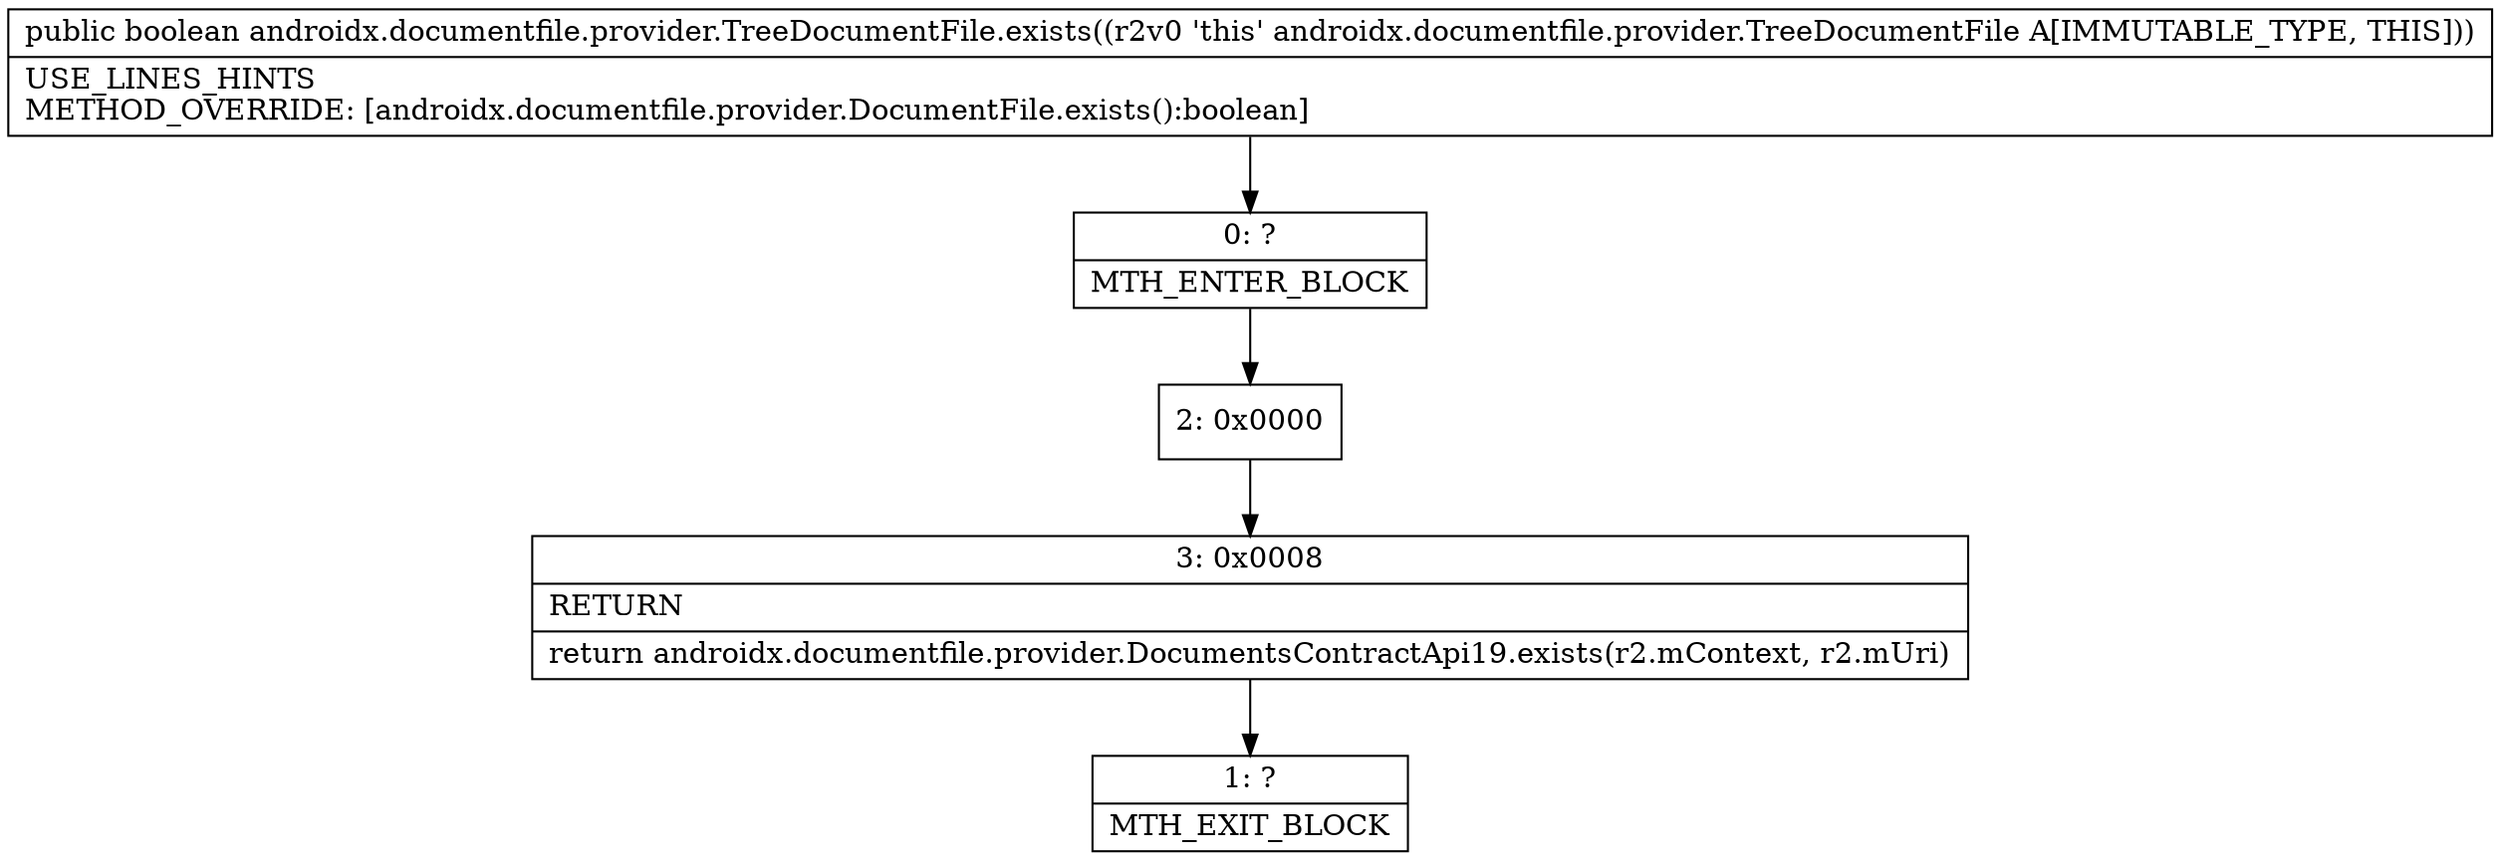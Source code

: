 digraph "CFG forandroidx.documentfile.provider.TreeDocumentFile.exists()Z" {
Node_0 [shape=record,label="{0\:\ ?|MTH_ENTER_BLOCK\l}"];
Node_2 [shape=record,label="{2\:\ 0x0000}"];
Node_3 [shape=record,label="{3\:\ 0x0008|RETURN\l|return androidx.documentfile.provider.DocumentsContractApi19.exists(r2.mContext, r2.mUri)\l}"];
Node_1 [shape=record,label="{1\:\ ?|MTH_EXIT_BLOCK\l}"];
MethodNode[shape=record,label="{public boolean androidx.documentfile.provider.TreeDocumentFile.exists((r2v0 'this' androidx.documentfile.provider.TreeDocumentFile A[IMMUTABLE_TYPE, THIS]))  | USE_LINES_HINTS\lMETHOD_OVERRIDE: [androidx.documentfile.provider.DocumentFile.exists():boolean]\l}"];
MethodNode -> Node_0;Node_0 -> Node_2;
Node_2 -> Node_3;
Node_3 -> Node_1;
}

